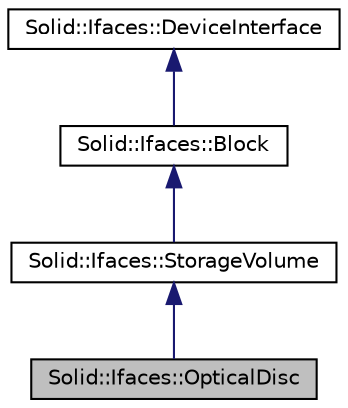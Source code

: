 digraph "Solid::Ifaces::OpticalDisc"
{
  edge [fontname="Helvetica",fontsize="10",labelfontname="Helvetica",labelfontsize="10"];
  node [fontname="Helvetica",fontsize="10",shape=record];
  Node0 [label="Solid::Ifaces::OpticalDisc",height=0.2,width=0.4,color="black", fillcolor="grey75", style="filled", fontcolor="black"];
  Node1 -> Node0 [dir="back",color="midnightblue",fontsize="10",style="solid",fontname="Helvetica"];
  Node1 [label="Solid::Ifaces::StorageVolume",height=0.2,width=0.4,color="black", fillcolor="white", style="filled",URL="$classSolid_1_1Ifaces_1_1StorageVolume.html",tooltip="This device interface is available on volume devices. "];
  Node2 -> Node1 [dir="back",color="midnightblue",fontsize="10",style="solid",fontname="Helvetica"];
  Node2 [label="Solid::Ifaces::Block",height=0.2,width=0.4,color="black", fillcolor="white", style="filled",URL="$classSolid_1_1Ifaces_1_1Block.html",tooltip="This device interface is available on block devices. "];
  Node3 -> Node2 [dir="back",color="midnightblue",fontsize="10",style="solid",fontname="Helvetica"];
  Node3 [label="Solid::Ifaces::DeviceInterface",height=0.2,width=0.4,color="black", fillcolor="white", style="filled",URL="$classSolid_1_1Ifaces_1_1DeviceInterface.html",tooltip="Base interface of all the device interfaces. "];
}
